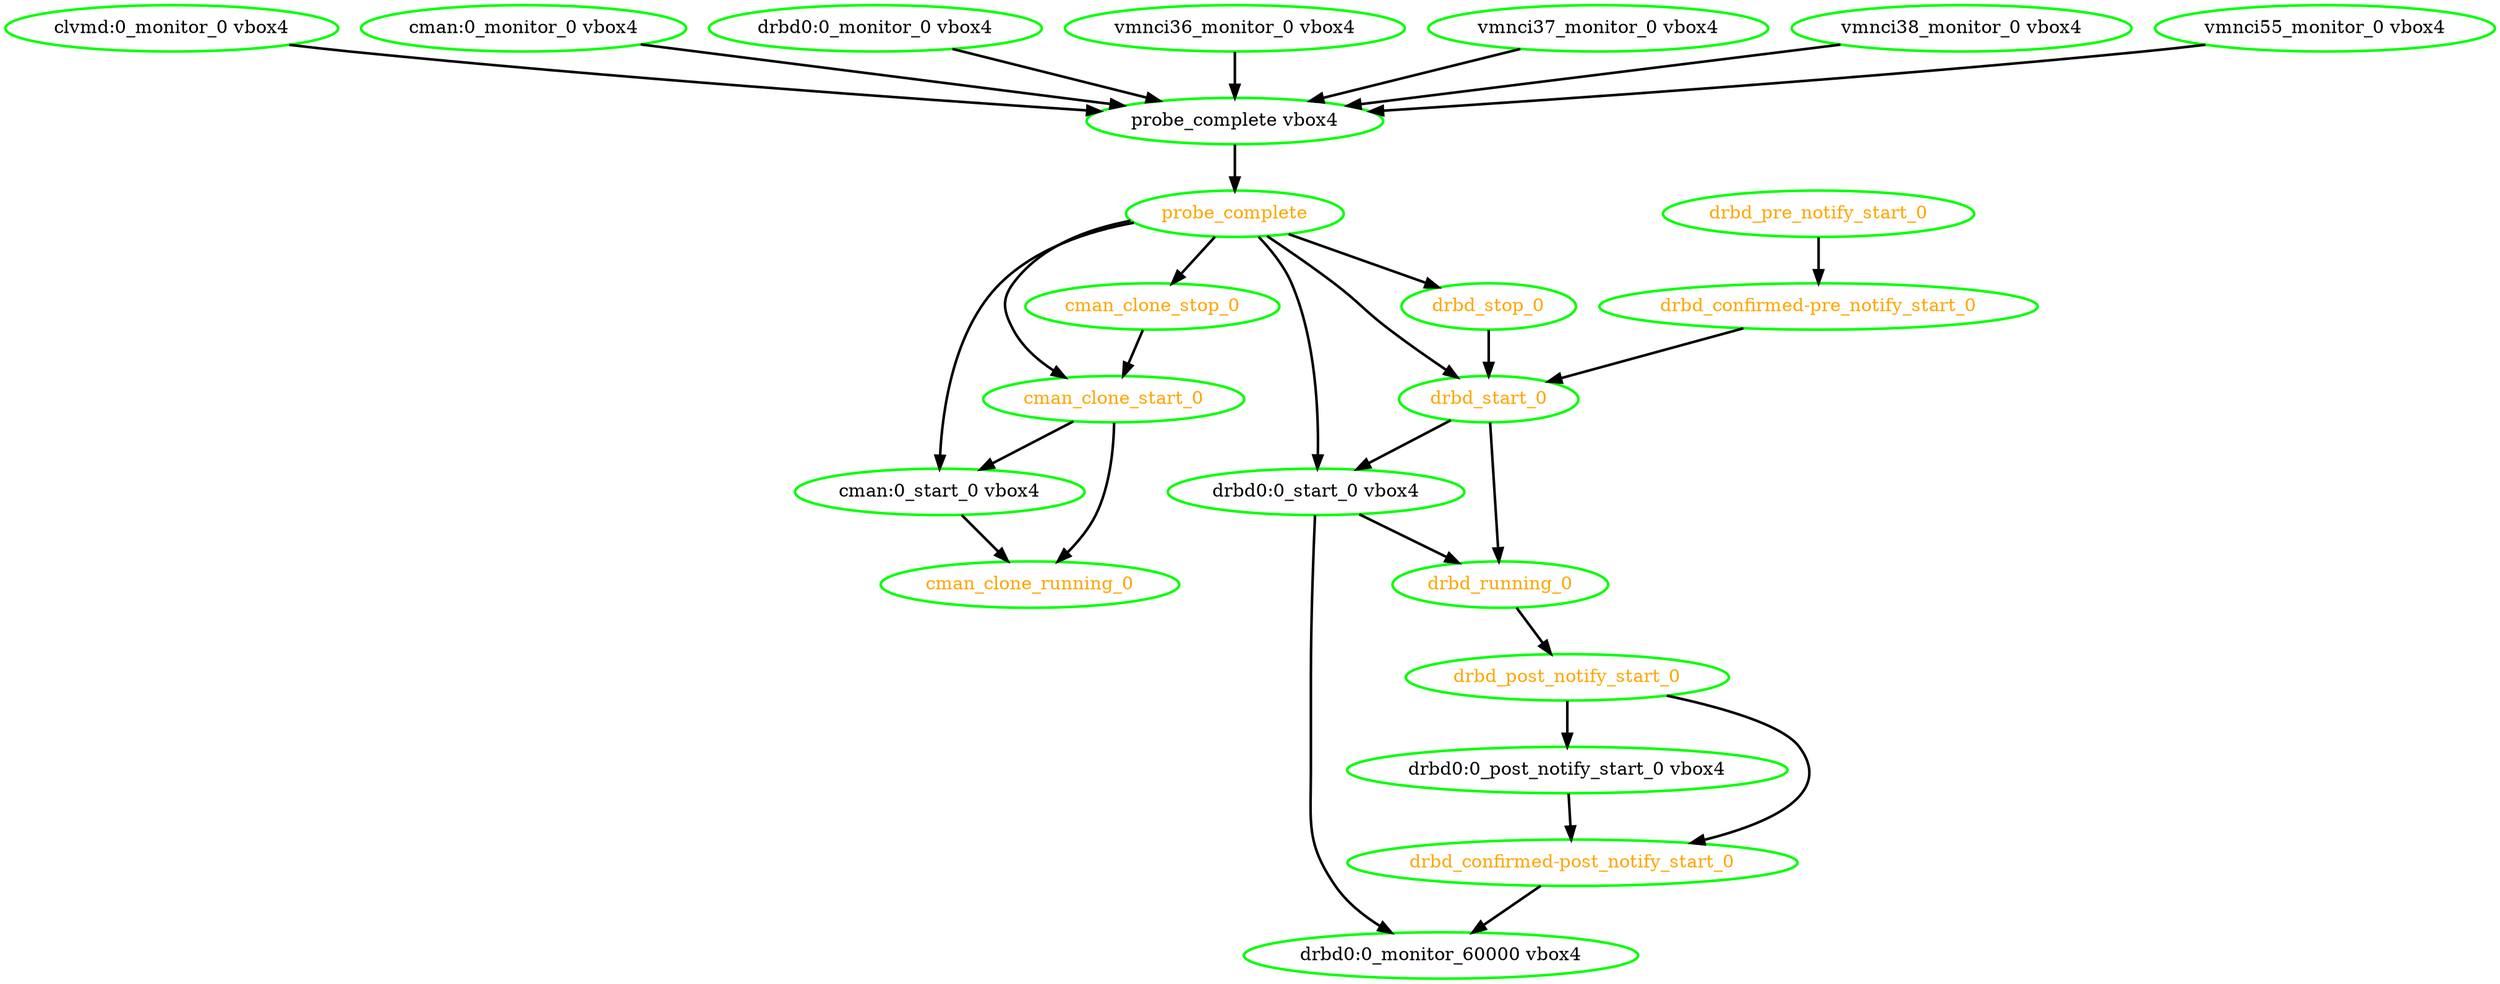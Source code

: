 digraph "g" {
"clvmd:0_monitor_0 vbox4" -> "probe_complete vbox4" [ style = bold]
"clvmd:0_monitor_0 vbox4" [ style=bold color="green" fontcolor="black"  ]
"cman:0_monitor_0 vbox4" -> "probe_complete vbox4" [ style = bold]
"cman:0_monitor_0 vbox4" [ style=bold color="green" fontcolor="black"  ]
"cman:0_start_0 vbox4" -> "cman_clone_running_0" [ style = bold]
"cman:0_start_0 vbox4" [ style=bold color="green" fontcolor="black"  ]
"cman_clone_running_0" [ style=bold color="green" fontcolor="orange"  ]
"cman_clone_start_0" -> "cman:0_start_0 vbox4" [ style = bold]
"cman_clone_start_0" -> "cman_clone_running_0" [ style = bold]
"cman_clone_start_0" [ style=bold color="green" fontcolor="orange"  ]
"cman_clone_stop_0" -> "cman_clone_start_0" [ style = bold]
"cman_clone_stop_0" [ style=bold color="green" fontcolor="orange"  ]
"drbd0:0_monitor_0 vbox4" -> "probe_complete vbox4" [ style = bold]
"drbd0:0_monitor_0 vbox4" [ style=bold color="green" fontcolor="black"  ]
"drbd0:0_monitor_60000 vbox4" [ style=bold color="green" fontcolor="black"  ]
"drbd0:0_post_notify_start_0 vbox4" -> "drbd_confirmed-post_notify_start_0" [ style = bold]
"drbd0:0_post_notify_start_0 vbox4" [ style=bold color="green" fontcolor="black"  ]
"drbd0:0_start_0 vbox4" -> "drbd0:0_monitor_60000 vbox4" [ style = bold]
"drbd0:0_start_0 vbox4" -> "drbd_running_0" [ style = bold]
"drbd0:0_start_0 vbox4" [ style=bold color="green" fontcolor="black"  ]
"drbd_confirmed-post_notify_start_0" -> "drbd0:0_monitor_60000 vbox4" [ style = bold]
"drbd_confirmed-post_notify_start_0" [ style=bold color="green" fontcolor="orange"  ]
"drbd_confirmed-pre_notify_start_0" -> "drbd_start_0" [ style = bold]
"drbd_confirmed-pre_notify_start_0" [ style=bold color="green" fontcolor="orange"  ]
"drbd_post_notify_start_0" -> "drbd0:0_post_notify_start_0 vbox4" [ style = bold]
"drbd_post_notify_start_0" -> "drbd_confirmed-post_notify_start_0" [ style = bold]
"drbd_post_notify_start_0" [ style=bold color="green" fontcolor="orange"  ]
"drbd_pre_notify_start_0" -> "drbd_confirmed-pre_notify_start_0" [ style = bold]
"drbd_pre_notify_start_0" [ style=bold color="green" fontcolor="orange"  ]
"drbd_running_0" -> "drbd_post_notify_start_0" [ style = bold]
"drbd_running_0" [ style=bold color="green" fontcolor="orange"  ]
"drbd_start_0" -> "drbd0:0_start_0 vbox4" [ style = bold]
"drbd_start_0" -> "drbd_running_0" [ style = bold]
"drbd_start_0" [ style=bold color="green" fontcolor="orange"  ]
"drbd_stop_0" -> "drbd_start_0" [ style = bold]
"drbd_stop_0" [ style=bold color="green" fontcolor="orange"  ]
"probe_complete vbox4" -> "probe_complete" [ style = bold]
"probe_complete vbox4" [ style=bold color="green" fontcolor="black"  ]
"probe_complete" -> "cman:0_start_0 vbox4" [ style = bold]
"probe_complete" -> "cman_clone_start_0" [ style = bold]
"probe_complete" -> "cman_clone_stop_0" [ style = bold]
"probe_complete" -> "drbd0:0_start_0 vbox4" [ style = bold]
"probe_complete" -> "drbd_start_0" [ style = bold]
"probe_complete" -> "drbd_stop_0" [ style = bold]
"probe_complete" [ style=bold color="green" fontcolor="orange"  ]
"vmnci36_monitor_0 vbox4" -> "probe_complete vbox4" [ style = bold]
"vmnci36_monitor_0 vbox4" [ style=bold color="green" fontcolor="black"  ]
"vmnci37_monitor_0 vbox4" -> "probe_complete vbox4" [ style = bold]
"vmnci37_monitor_0 vbox4" [ style=bold color="green" fontcolor="black"  ]
"vmnci38_monitor_0 vbox4" -> "probe_complete vbox4" [ style = bold]
"vmnci38_monitor_0 vbox4" [ style=bold color="green" fontcolor="black"  ]
"vmnci55_monitor_0 vbox4" -> "probe_complete vbox4" [ style = bold]
"vmnci55_monitor_0 vbox4" [ style=bold color="green" fontcolor="black"  ]
}
